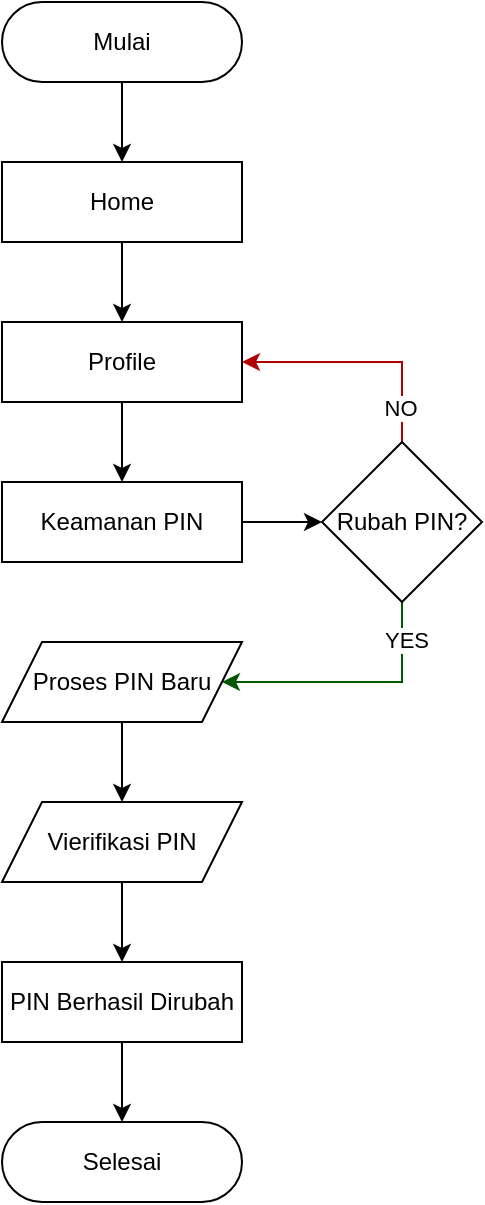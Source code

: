 <mxfile version="22.1.2" type="device">
  <diagram name="Page-1" id="5Wp63UrGyDNFbtifENYl">
    <mxGraphModel dx="864" dy="526" grid="1" gridSize="10" guides="1" tooltips="1" connect="1" arrows="1" fold="1" page="1" pageScale="1" pageWidth="850" pageHeight="1100" math="0" shadow="0">
      <root>
        <mxCell id="0" />
        <mxCell id="1" parent="0" />
        <mxCell id="py4azdenY6T0kiX5jDFl-23" style="edgeStyle=orthogonalEdgeStyle;rounded=0;orthogonalLoop=1;jettySize=auto;html=1;entryX=0.5;entryY=0;entryDx=0;entryDy=0;" edge="1" parent="1" source="py4azdenY6T0kiX5jDFl-1" target="py4azdenY6T0kiX5jDFl-2">
          <mxGeometry relative="1" as="geometry" />
        </mxCell>
        <mxCell id="py4azdenY6T0kiX5jDFl-1" value="Mulai" style="rounded=1;whiteSpace=wrap;html=1;arcSize=50;" vertex="1" parent="1">
          <mxGeometry x="320" y="120" width="120" height="40" as="geometry" />
        </mxCell>
        <mxCell id="py4azdenY6T0kiX5jDFl-24" style="edgeStyle=orthogonalEdgeStyle;rounded=0;orthogonalLoop=1;jettySize=auto;html=1;entryX=0.5;entryY=0;entryDx=0;entryDy=0;" edge="1" parent="1" source="py4azdenY6T0kiX5jDFl-2" target="py4azdenY6T0kiX5jDFl-3">
          <mxGeometry relative="1" as="geometry" />
        </mxCell>
        <mxCell id="py4azdenY6T0kiX5jDFl-2" value="Home" style="rounded=0;whiteSpace=wrap;html=1;" vertex="1" parent="1">
          <mxGeometry x="320" y="200" width="120" height="40" as="geometry" />
        </mxCell>
        <mxCell id="py4azdenY6T0kiX5jDFl-28" style="edgeStyle=orthogonalEdgeStyle;rounded=0;orthogonalLoop=1;jettySize=auto;html=1;" edge="1" parent="1" source="py4azdenY6T0kiX5jDFl-3" target="py4azdenY6T0kiX5jDFl-10">
          <mxGeometry relative="1" as="geometry" />
        </mxCell>
        <mxCell id="py4azdenY6T0kiX5jDFl-3" value="Profile" style="rounded=0;whiteSpace=wrap;html=1;" vertex="1" parent="1">
          <mxGeometry x="320" y="280" width="120" height="40" as="geometry" />
        </mxCell>
        <mxCell id="py4azdenY6T0kiX5jDFl-15" style="edgeStyle=orthogonalEdgeStyle;rounded=0;orthogonalLoop=1;jettySize=auto;html=1;entryX=0;entryY=0.5;entryDx=0;entryDy=0;" edge="1" parent="1" source="py4azdenY6T0kiX5jDFl-10" target="py4azdenY6T0kiX5jDFl-11">
          <mxGeometry relative="1" as="geometry" />
        </mxCell>
        <mxCell id="py4azdenY6T0kiX5jDFl-10" value="Keamanan PIN" style="rounded=0;whiteSpace=wrap;html=1;" vertex="1" parent="1">
          <mxGeometry x="320" y="360" width="120" height="40" as="geometry" />
        </mxCell>
        <mxCell id="py4azdenY6T0kiX5jDFl-12" style="edgeStyle=orthogonalEdgeStyle;rounded=0;orthogonalLoop=1;jettySize=auto;html=1;entryX=1;entryY=0.5;entryDx=0;entryDy=0;fillColor=#e51400;strokeColor=#B20000;" edge="1" parent="1" source="py4azdenY6T0kiX5jDFl-11" target="py4azdenY6T0kiX5jDFl-3">
          <mxGeometry relative="1" as="geometry">
            <Array as="points">
              <mxPoint x="520" y="300" />
            </Array>
          </mxGeometry>
        </mxCell>
        <mxCell id="py4azdenY6T0kiX5jDFl-14" value="NO" style="edgeLabel;html=1;align=center;verticalAlign=middle;resizable=0;points=[];" vertex="1" connectable="0" parent="py4azdenY6T0kiX5jDFl-12">
          <mxGeometry x="-0.717" y="1" relative="1" as="geometry">
            <mxPoint as="offset" />
          </mxGeometry>
        </mxCell>
        <mxCell id="py4azdenY6T0kiX5jDFl-17" style="edgeStyle=orthogonalEdgeStyle;rounded=0;orthogonalLoop=1;jettySize=auto;html=1;fillColor=#008a00;strokeColor=#005700;" edge="1" parent="1" source="py4azdenY6T0kiX5jDFl-11" target="py4azdenY6T0kiX5jDFl-16">
          <mxGeometry relative="1" as="geometry">
            <Array as="points">
              <mxPoint x="520" y="460" />
            </Array>
          </mxGeometry>
        </mxCell>
        <mxCell id="py4azdenY6T0kiX5jDFl-18" value="YES" style="edgeLabel;html=1;align=center;verticalAlign=middle;resizable=0;points=[];" vertex="1" connectable="0" parent="py4azdenY6T0kiX5jDFl-17">
          <mxGeometry x="-0.708" y="2" relative="1" as="geometry">
            <mxPoint as="offset" />
          </mxGeometry>
        </mxCell>
        <mxCell id="py4azdenY6T0kiX5jDFl-11" value="Rubah PIN?" style="rhombus;whiteSpace=wrap;html=1;" vertex="1" parent="1">
          <mxGeometry x="480" y="340" width="80" height="80" as="geometry" />
        </mxCell>
        <mxCell id="py4azdenY6T0kiX5jDFl-25" style="edgeStyle=orthogonalEdgeStyle;rounded=0;orthogonalLoop=1;jettySize=auto;html=1;entryX=0.5;entryY=0;entryDx=0;entryDy=0;" edge="1" parent="1" source="py4azdenY6T0kiX5jDFl-16" target="py4azdenY6T0kiX5jDFl-19">
          <mxGeometry relative="1" as="geometry" />
        </mxCell>
        <mxCell id="py4azdenY6T0kiX5jDFl-16" value="Proses PIN Baru" style="shape=parallelogram;perimeter=parallelogramPerimeter;whiteSpace=wrap;html=1;fixedSize=1;" vertex="1" parent="1">
          <mxGeometry x="320" y="440" width="120" height="40" as="geometry" />
        </mxCell>
        <mxCell id="py4azdenY6T0kiX5jDFl-26" style="edgeStyle=orthogonalEdgeStyle;rounded=0;orthogonalLoop=1;jettySize=auto;html=1;entryX=0.5;entryY=0;entryDx=0;entryDy=0;" edge="1" parent="1" source="py4azdenY6T0kiX5jDFl-19" target="py4azdenY6T0kiX5jDFl-21">
          <mxGeometry relative="1" as="geometry" />
        </mxCell>
        <mxCell id="py4azdenY6T0kiX5jDFl-19" value="Vierifikasi PIN" style="shape=parallelogram;perimeter=parallelogramPerimeter;whiteSpace=wrap;html=1;fixedSize=1;" vertex="1" parent="1">
          <mxGeometry x="320" y="520" width="120" height="40" as="geometry" />
        </mxCell>
        <mxCell id="py4azdenY6T0kiX5jDFl-27" style="edgeStyle=orthogonalEdgeStyle;rounded=0;orthogonalLoop=1;jettySize=auto;html=1;entryX=0.5;entryY=0;entryDx=0;entryDy=0;" edge="1" parent="1" source="py4azdenY6T0kiX5jDFl-21" target="py4azdenY6T0kiX5jDFl-22">
          <mxGeometry relative="1" as="geometry" />
        </mxCell>
        <mxCell id="py4azdenY6T0kiX5jDFl-21" value="PIN Berhasil Dirubah" style="rounded=0;whiteSpace=wrap;html=1;" vertex="1" parent="1">
          <mxGeometry x="320" y="600" width="120" height="40" as="geometry" />
        </mxCell>
        <mxCell id="py4azdenY6T0kiX5jDFl-22" value="Selesai" style="rounded=1;whiteSpace=wrap;html=1;arcSize=50;" vertex="1" parent="1">
          <mxGeometry x="320" y="680" width="120" height="40" as="geometry" />
        </mxCell>
      </root>
    </mxGraphModel>
  </diagram>
</mxfile>
